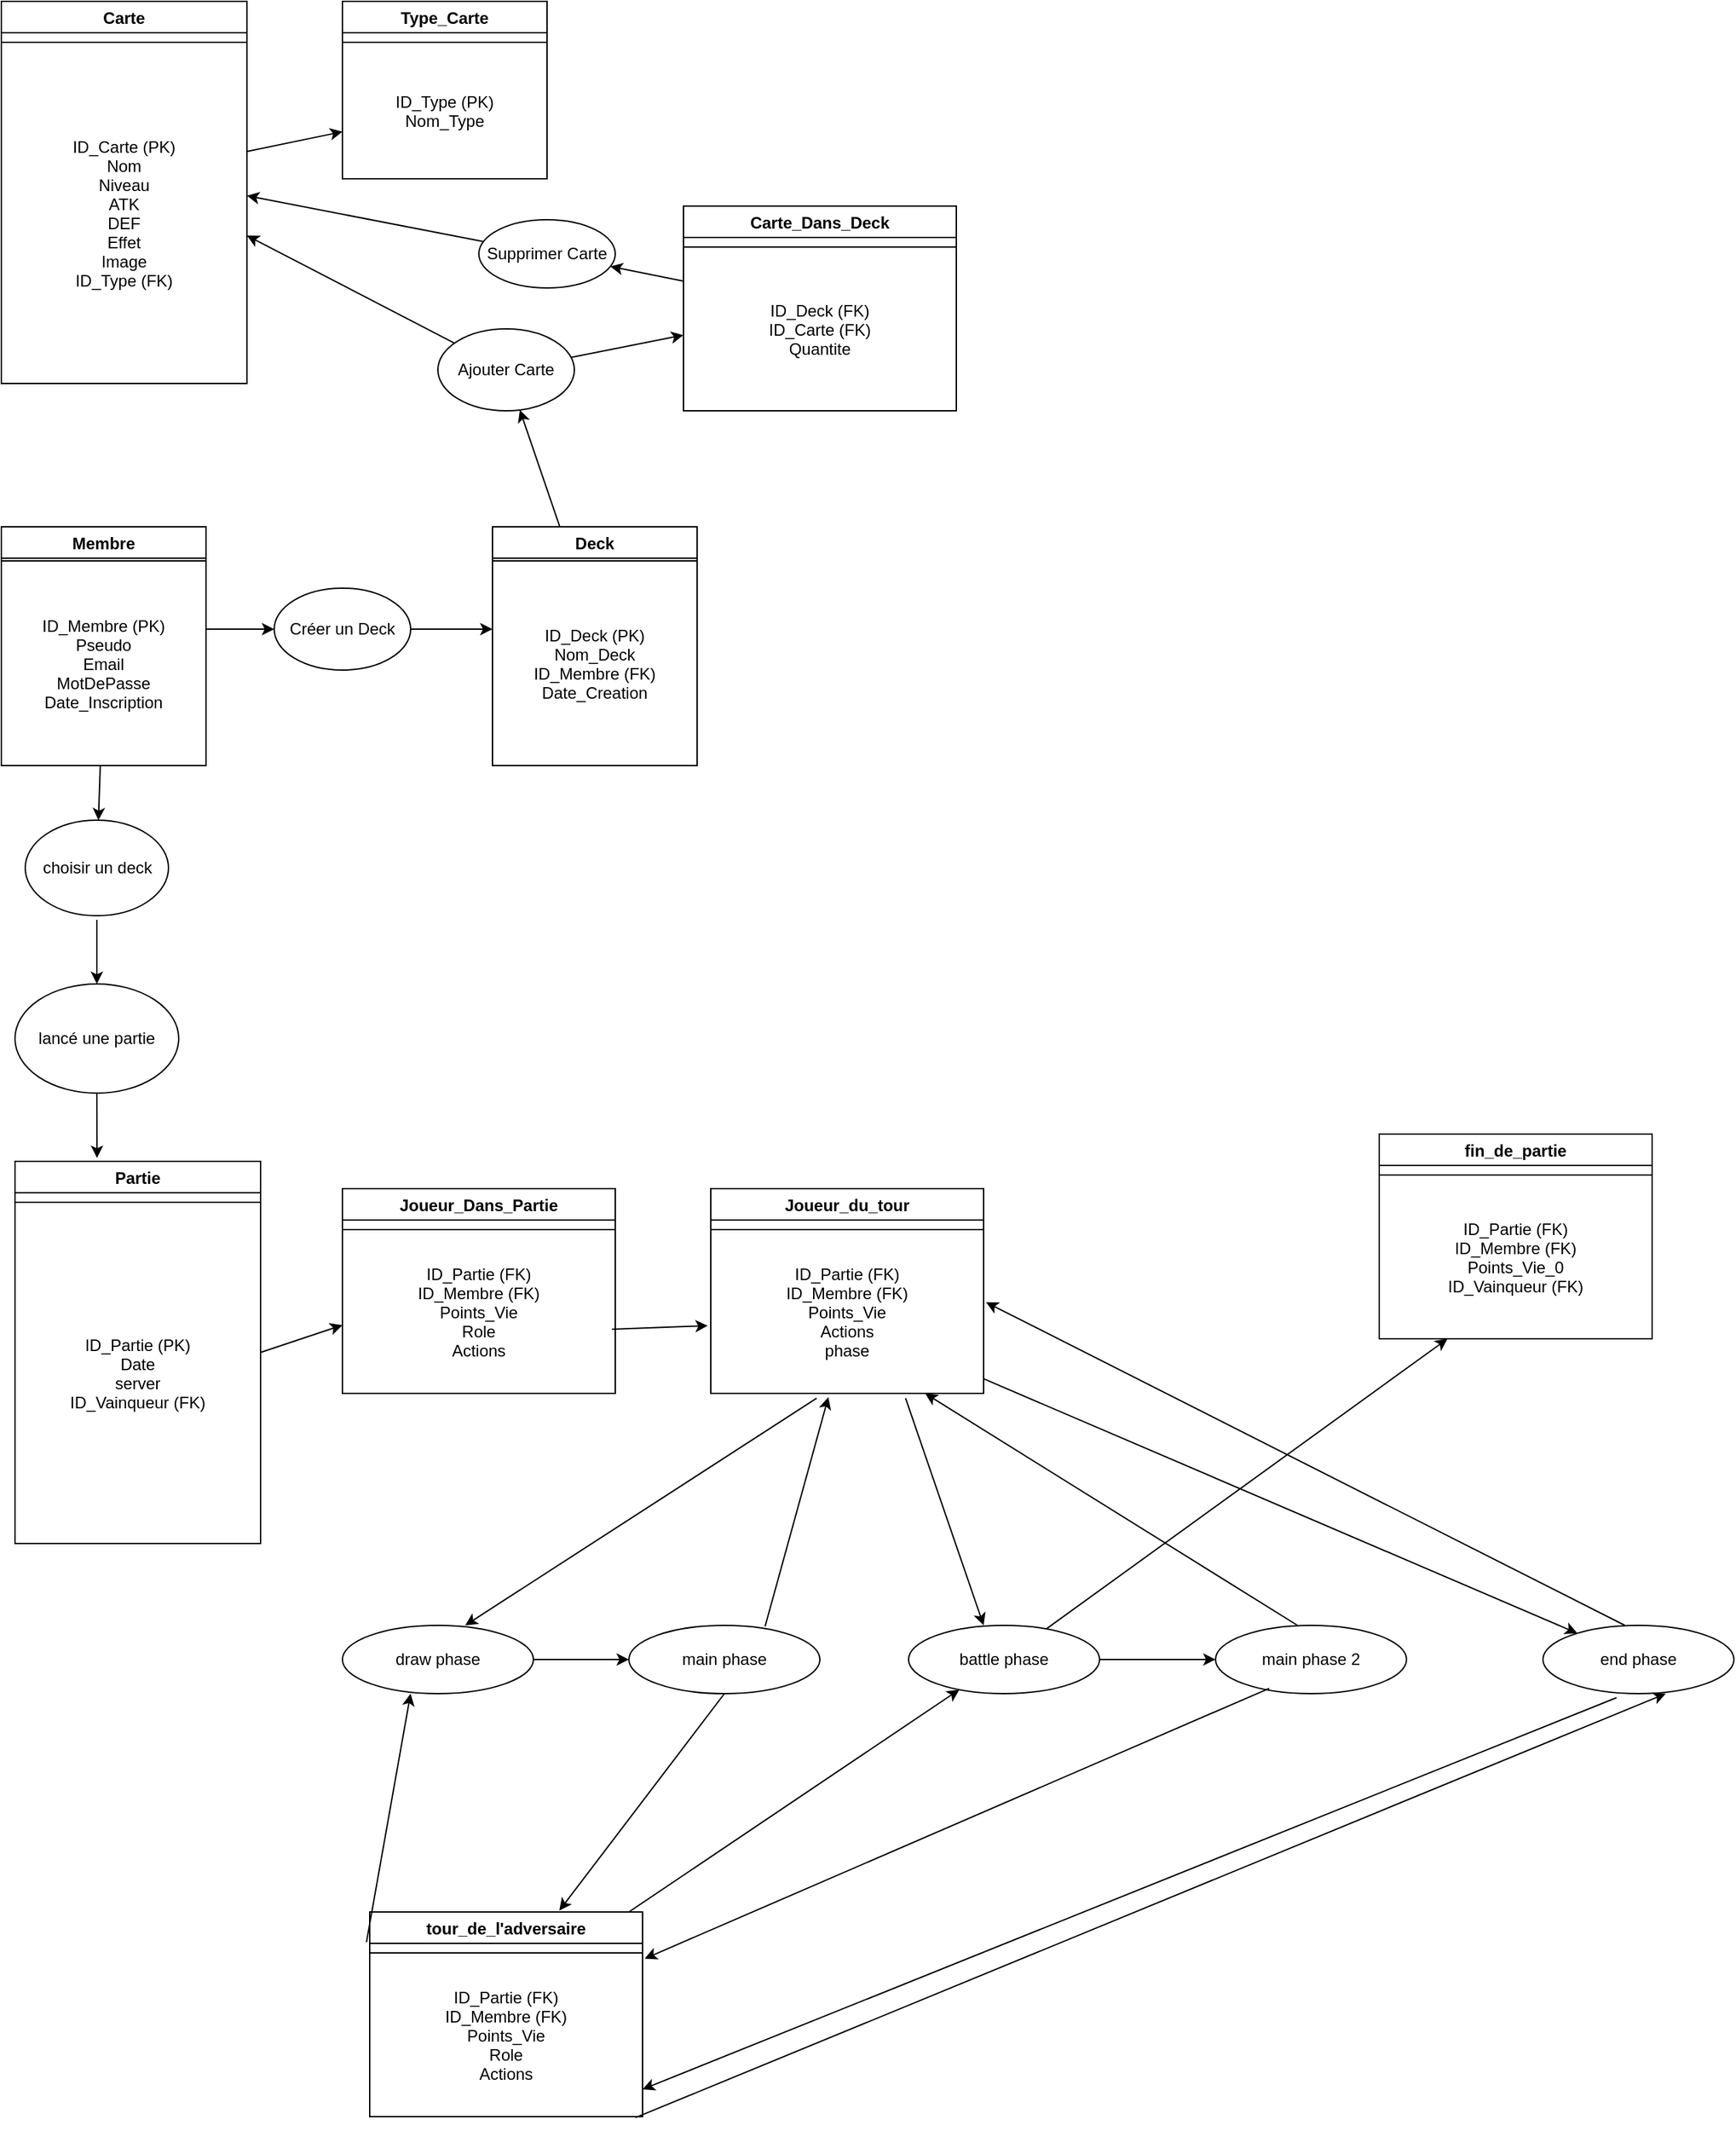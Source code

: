 <mxfile version="24.9.1">
  <diagram name="Page-1" id="_LlC5W7CyHL8jPYRGRaq">
    <mxGraphModel dx="2333" dy="1269" grid="1" gridSize="10" guides="1" tooltips="1" connect="1" arrows="1" fold="1" page="1" pageScale="1" pageWidth="827" pageHeight="1169" math="0" shadow="0">
      <root>
        <mxCell id="0" />
        <mxCell id="1" parent="0" />
        <mxCell id="2" value="Carte" style="swimlane" parent="1" vertex="1">
          <mxGeometry x="50" y="50" width="180" height="250" as="geometry" />
        </mxCell>
        <mxCell id="3" value="ID_Carte (PK)&#xa;Nom&#xa;Niveau&#xa;ATK&#xa;DEF&#xa;Effet&#xa;Image&#xa;ID_Type (FK)" parent="2" vertex="1">
          <mxGeometry y="30" width="180" height="250" as="geometry" />
        </mxCell>
        <mxCell id="4" value="Type_Carte" style="swimlane" parent="1" vertex="1">
          <mxGeometry x="300" y="50" width="150" height="130" as="geometry" />
        </mxCell>
        <mxCell id="5" value="ID_Type (PK)&#xa;Nom_Type" parent="4" vertex="1">
          <mxGeometry y="30" width="150" height="100" as="geometry" />
        </mxCell>
        <mxCell id="6" value="Membre" style="swimlane" parent="1" vertex="1">
          <mxGeometry x="50" y="435" width="150" height="150" as="geometry">
            <mxRectangle x="50" y="435" width="80" height="30" as="alternateBounds" />
          </mxGeometry>
        </mxCell>
        <mxCell id="7" value="ID_Membre (PK)&#xa;Pseudo&#xa;Email&#xa;MotDePasse&#xa;Date_Inscription" parent="6" vertex="1">
          <mxGeometry y="25" width="150" height="150" as="geometry" />
        </mxCell>
        <mxCell id="8" value="Deck" style="swimlane" parent="1" vertex="1">
          <mxGeometry x="410" y="435" width="150" height="150" as="geometry">
            <mxRectangle x="410" y="435" width="70" height="30" as="alternateBounds" />
          </mxGeometry>
        </mxCell>
        <mxCell id="9" value="ID_Deck (PK)&#xa;Nom_Deck&#xa;ID_Membre (FK)&#xa;Date_Creation" parent="8" vertex="1">
          <mxGeometry y="25" width="150" height="150" as="geometry" />
        </mxCell>
        <mxCell id="10" value="Carte_Dans_Deck" style="swimlane" parent="1" vertex="1">
          <mxGeometry x="550" y="200" width="200" height="150" as="geometry" />
        </mxCell>
        <mxCell id="11" value="ID_Deck (FK)&#xa;ID_Carte (FK)&#xa;Quantite" parent="10" vertex="1">
          <mxGeometry y="30" width="200" height="120" as="geometry" />
        </mxCell>
        <mxCell id="13" parent="1" source="6" target="BlxNrHbiSWlKl8deiEyq-23" edge="1">
          <mxGeometry relative="1" as="geometry" />
        </mxCell>
        <mxCell id="14" parent="1" source="BlxNrHbiSWlKl8deiEyq-23" target="8" edge="1">
          <mxGeometry relative="1" as="geometry" />
        </mxCell>
        <mxCell id="16" parent="1" source="8" target="BlxNrHbiSWlKl8deiEyq-22" edge="1">
          <mxGeometry relative="1" as="geometry" />
        </mxCell>
        <mxCell id="17" parent="1" source="BlxNrHbiSWlKl8deiEyq-22" target="10" edge="1">
          <mxGeometry relative="1" as="geometry" />
        </mxCell>
        <mxCell id="18" style="" parent="1" source="BlxNrHbiSWlKl8deiEyq-22" target="2" edge="1">
          <mxGeometry relative="1" as="geometry" />
        </mxCell>
        <mxCell id="19" value="Supprimer Carte" style="ellipse;whiteSpace=wrap;html=1;" parent="1" vertex="1">
          <mxGeometry x="400" y="210" width="100" height="50" as="geometry" />
        </mxCell>
        <mxCell id="20" parent="1" source="10" target="19" edge="1">
          <mxGeometry relative="1" as="geometry" />
        </mxCell>
        <mxCell id="21" parent="1" source="19" target="2" edge="1">
          <mxGeometry relative="1" as="geometry" />
        </mxCell>
        <mxCell id="BlxNrHbiSWlKl8deiEyq-22" value="Ajouter Carte" style="ellipse;whiteSpace=wrap;html=1;" parent="1" vertex="1">
          <mxGeometry x="370" y="290" width="100" height="60" as="geometry" />
        </mxCell>
        <mxCell id="BlxNrHbiSWlKl8deiEyq-23" value="Créer un Deck" style="ellipse;whiteSpace=wrap;html=1;" parent="1" vertex="1">
          <mxGeometry x="250" y="480" width="100" height="60" as="geometry" />
        </mxCell>
        <mxCell id="BlxNrHbiSWlKl8deiEyq-26" value="" style="endArrow=classic;html=1;rounded=0;exitX=1;exitY=0.32;exitDx=0;exitDy=0;exitPerimeter=0;" parent="1" source="3" target="5" edge="1">
          <mxGeometry width="50" height="50" relative="1" as="geometry">
            <mxPoint x="390" y="240" as="sourcePoint" />
            <mxPoint x="440" y="190" as="targetPoint" />
          </mxGeometry>
        </mxCell>
        <mxCell id="DeLmwCM3EVY96BffTBmT-21" value="Partie" style="swimlane" vertex="1" parent="1">
          <mxGeometry x="60" y="900" width="180" height="250" as="geometry" />
        </mxCell>
        <mxCell id="DeLmwCM3EVY96BffTBmT-22" value="ID_Partie (PK)&#xa;Date&#xa;server&#xa;ID_Vainqueur (FK)" vertex="1" parent="DeLmwCM3EVY96BffTBmT-21">
          <mxGeometry y="30" width="180" height="250" as="geometry" />
        </mxCell>
        <mxCell id="DeLmwCM3EVY96BffTBmT-23" value="lancé une partie" style="ellipse;whiteSpace=wrap;html=1;" vertex="1" parent="1">
          <mxGeometry x="60" y="770" width="120" height="80" as="geometry" />
        </mxCell>
        <mxCell id="DeLmwCM3EVY96BffTBmT-26" value="" style="endArrow=classic;html=1;rounded=0;" edge="1" parent="1" source="7" target="DeLmwCM3EVY96BffTBmT-39">
          <mxGeometry width="50" height="50" relative="1" as="geometry">
            <mxPoint x="300" y="760" as="sourcePoint" />
            <mxPoint x="190" y="700" as="targetPoint" />
          </mxGeometry>
        </mxCell>
        <mxCell id="DeLmwCM3EVY96BffTBmT-27" value="" style="endArrow=classic;html=1;rounded=0;entryX=0.334;entryY=-0.01;entryDx=0;entryDy=0;entryPerimeter=0;" edge="1" parent="1" source="DeLmwCM3EVY96BffTBmT-23" target="DeLmwCM3EVY96BffTBmT-21">
          <mxGeometry width="50" height="50" relative="1" as="geometry">
            <mxPoint x="310" y="770" as="sourcePoint" />
            <mxPoint x="360" y="720" as="targetPoint" />
          </mxGeometry>
        </mxCell>
        <mxCell id="DeLmwCM3EVY96BffTBmT-28" value="draw phase" style="ellipse;whiteSpace=wrap;html=1;" vertex="1" parent="1">
          <mxGeometry x="300" y="1240" width="140" height="50" as="geometry" />
        </mxCell>
        <mxCell id="DeLmwCM3EVY96BffTBmT-29" value="main phase" style="ellipse;whiteSpace=wrap;html=1;" vertex="1" parent="1">
          <mxGeometry x="510" y="1240" width="140" height="50" as="geometry" />
        </mxCell>
        <mxCell id="DeLmwCM3EVY96BffTBmT-30" value="battle phase" style="ellipse;whiteSpace=wrap;html=1;" vertex="1" parent="1">
          <mxGeometry x="715" y="1240" width="140" height="50" as="geometry" />
        </mxCell>
        <mxCell id="DeLmwCM3EVY96BffTBmT-31" value="end phase" style="ellipse;whiteSpace=wrap;html=1;" vertex="1" parent="1">
          <mxGeometry x="1180" y="1240" width="140" height="50" as="geometry" />
        </mxCell>
        <mxCell id="DeLmwCM3EVY96BffTBmT-32" edge="1" parent="1" source="DeLmwCM3EVY96BffTBmT-28" target="DeLmwCM3EVY96BffTBmT-29">
          <mxGeometry relative="1" as="geometry" />
        </mxCell>
        <mxCell id="DeLmwCM3EVY96BffTBmT-34" edge="1" parent="1" source="DeLmwCM3EVY96BffTBmT-30" target="DeLmwCM3EVY96BffTBmT-37">
          <mxGeometry relative="1" as="geometry" />
        </mxCell>
        <mxCell id="DeLmwCM3EVY96BffTBmT-37" value="main phase 2" style="ellipse;whiteSpace=wrap;html=1;" vertex="1" parent="1">
          <mxGeometry x="940" y="1240" width="140" height="50" as="geometry" />
        </mxCell>
        <mxCell id="DeLmwCM3EVY96BffTBmT-38" value="" style="endArrow=classic;html=1;rounded=0;exitX=0.996;exitY=0.908;exitDx=0;exitDy=0;exitPerimeter=0;" edge="1" parent="1" source="DeLmwCM3EVY96BffTBmT-48" target="DeLmwCM3EVY96BffTBmT-31">
          <mxGeometry width="50" height="50" relative="1" as="geometry">
            <mxPoint x="590" y="1090" as="sourcePoint" />
            <mxPoint x="640" y="1040" as="targetPoint" />
          </mxGeometry>
        </mxCell>
        <mxCell id="DeLmwCM3EVY96BffTBmT-39" value="choisir un deck" style="ellipse;whiteSpace=wrap;html=1;" vertex="1" parent="1">
          <mxGeometry x="67.5" y="650" width="105" height="70" as="geometry" />
        </mxCell>
        <mxCell id="DeLmwCM3EVY96BffTBmT-40" value="" style="endArrow=classic;html=1;rounded=0;entryX=0.5;entryY=0;entryDx=0;entryDy=0;" edge="1" parent="1" target="DeLmwCM3EVY96BffTBmT-23">
          <mxGeometry width="50" height="50" relative="1" as="geometry">
            <mxPoint x="120" y="723" as="sourcePoint" />
            <mxPoint x="420" y="790" as="targetPoint" />
          </mxGeometry>
        </mxCell>
        <mxCell id="DeLmwCM3EVY96BffTBmT-41" value="Joueur_Dans_Partie" style="swimlane" vertex="1" parent="1">
          <mxGeometry x="300" y="920" width="200" height="150" as="geometry" />
        </mxCell>
        <mxCell id="DeLmwCM3EVY96BffTBmT-42" value="ID_Partie (FK)&#xa;ID_Membre (FK)&#xa;Points_Vie&#xa;Role&#xa;Actions" vertex="1" parent="DeLmwCM3EVY96BffTBmT-41">
          <mxGeometry y="30" width="200" height="120" as="geometry" />
        </mxCell>
        <mxCell id="DeLmwCM3EVY96BffTBmT-43" value="" style="endArrow=classic;html=1;rounded=0;exitX=1;exitY=0.44;exitDx=0;exitDy=0;exitPerimeter=0;" edge="1" parent="1" source="DeLmwCM3EVY96BffTBmT-22">
          <mxGeometry width="50" height="50" relative="1" as="geometry">
            <mxPoint x="250" y="1070" as="sourcePoint" />
            <mxPoint x="300" y="1020" as="targetPoint" />
          </mxGeometry>
        </mxCell>
        <mxCell id="DeLmwCM3EVY96BffTBmT-47" value="Joueur_du_tour" style="swimlane" vertex="1" parent="1">
          <mxGeometry x="570" y="920" width="200" height="150" as="geometry" />
        </mxCell>
        <mxCell id="DeLmwCM3EVY96BffTBmT-48" value="ID_Partie (FK)&#xa;ID_Membre (FK)&#xa;Points_Vie&#xa;Actions&#xa;phase" vertex="1" parent="DeLmwCM3EVY96BffTBmT-47">
          <mxGeometry y="30" width="200" height="120" as="geometry" />
        </mxCell>
        <mxCell id="DeLmwCM3EVY96BffTBmT-49" value="" style="endArrow=classic;html=1;rounded=0;exitX=0.388;exitY=1.03;exitDx=0;exitDy=0;exitPerimeter=0;entryX=0.643;entryY=0;entryDx=0;entryDy=0;entryPerimeter=0;" edge="1" parent="1" source="DeLmwCM3EVY96BffTBmT-48" target="DeLmwCM3EVY96BffTBmT-28">
          <mxGeometry width="50" height="50" relative="1" as="geometry">
            <mxPoint x="640" y="1160" as="sourcePoint" />
            <mxPoint x="690" y="1110" as="targetPoint" />
          </mxGeometry>
        </mxCell>
        <mxCell id="DeLmwCM3EVY96BffTBmT-50" value="" style="endArrow=classic;html=1;rounded=0;exitX=0.713;exitY=0.014;exitDx=0;exitDy=0;exitPerimeter=0;entryX=0.431;entryY=1.023;entryDx=0;entryDy=0;entryPerimeter=0;" edge="1" parent="1" source="DeLmwCM3EVY96BffTBmT-29" target="DeLmwCM3EVY96BffTBmT-48">
          <mxGeometry width="50" height="50" relative="1" as="geometry">
            <mxPoint x="640" y="1160" as="sourcePoint" />
            <mxPoint x="690" y="1110" as="targetPoint" />
          </mxGeometry>
        </mxCell>
        <mxCell id="DeLmwCM3EVY96BffTBmT-51" value="" style="endArrow=classic;html=1;rounded=0;exitX=0.714;exitY=1.03;exitDx=0;exitDy=0;exitPerimeter=0;entryX=0.393;entryY=0;entryDx=0;entryDy=0;entryPerimeter=0;" edge="1" parent="1" source="DeLmwCM3EVY96BffTBmT-48" target="DeLmwCM3EVY96BffTBmT-30">
          <mxGeometry width="50" height="50" relative="1" as="geometry">
            <mxPoint x="640" y="1160" as="sourcePoint" />
            <mxPoint x="690" y="1110" as="targetPoint" />
          </mxGeometry>
        </mxCell>
        <mxCell id="DeLmwCM3EVY96BffTBmT-55" value="" style="endArrow=classic;html=1;rounded=0;exitX=0.429;exitY=0;exitDx=0;exitDy=0;exitPerimeter=0;entryX=0.786;entryY=1.001;entryDx=0;entryDy=0;entryPerimeter=0;" edge="1" parent="1" source="DeLmwCM3EVY96BffTBmT-37" target="DeLmwCM3EVY96BffTBmT-48">
          <mxGeometry width="50" height="50" relative="1" as="geometry">
            <mxPoint x="640" y="1160" as="sourcePoint" />
            <mxPoint x="690" y="1110" as="targetPoint" />
          </mxGeometry>
        </mxCell>
        <mxCell id="DeLmwCM3EVY96BffTBmT-56" value="" style="endArrow=classic;html=1;rounded=0;exitX=0.988;exitY=0.608;exitDx=0;exitDy=0;exitPerimeter=0;entryX=-0.011;entryY=0.587;entryDx=0;entryDy=0;entryPerimeter=0;" edge="1" parent="1" source="DeLmwCM3EVY96BffTBmT-42" target="DeLmwCM3EVY96BffTBmT-48">
          <mxGeometry width="50" height="50" relative="1" as="geometry">
            <mxPoint x="690" y="1140" as="sourcePoint" />
            <mxPoint x="740" y="1090" as="targetPoint" />
          </mxGeometry>
        </mxCell>
        <mxCell id="DeLmwCM3EVY96BffTBmT-57" value="tour_de_l&#39;adversaire" style="swimlane" vertex="1" parent="1">
          <mxGeometry x="320" y="1450" width="200" height="150" as="geometry" />
        </mxCell>
        <mxCell id="DeLmwCM3EVY96BffTBmT-58" value="ID_Partie (FK)&#xa;ID_Membre (FK)&#xa;Points_Vie&#xa;Role&#xa;Actions" vertex="1" parent="DeLmwCM3EVY96BffTBmT-57">
          <mxGeometry y="30" width="200" height="120" as="geometry" />
        </mxCell>
        <mxCell id="DeLmwCM3EVY96BffTBmT-59" value="" style="endArrow=classic;html=1;rounded=0;exitX=0.385;exitY=1.06;exitDx=0;exitDy=0;exitPerimeter=0;entryX=1;entryY=0.833;entryDx=0;entryDy=0;entryPerimeter=0;" edge="1" parent="1" source="DeLmwCM3EVY96BffTBmT-31" target="DeLmwCM3EVY96BffTBmT-58">
          <mxGeometry width="50" height="50" relative="1" as="geometry">
            <mxPoint x="710" y="1450" as="sourcePoint" />
            <mxPoint x="760" y="1400" as="targetPoint" />
          </mxGeometry>
        </mxCell>
        <mxCell id="DeLmwCM3EVY96BffTBmT-60" value="" style="endArrow=classic;html=1;rounded=0;exitX=-0.012;exitY=0.148;exitDx=0;exitDy=0;exitPerimeter=0;entryX=0.357;entryY=1;entryDx=0;entryDy=0;entryPerimeter=0;" edge="1" parent="1" source="DeLmwCM3EVY96BffTBmT-57" target="DeLmwCM3EVY96BffTBmT-28">
          <mxGeometry width="50" height="50" relative="1" as="geometry">
            <mxPoint x="710" y="1450" as="sourcePoint" />
            <mxPoint x="760" y="1400" as="targetPoint" />
          </mxGeometry>
        </mxCell>
        <mxCell id="DeLmwCM3EVY96BffTBmT-61" value="" style="endArrow=classic;html=1;rounded=0;exitX=0.5;exitY=1;exitDx=0;exitDy=0;entryX=0.695;entryY=-0.007;entryDx=0;entryDy=0;entryPerimeter=0;" edge="1" parent="1" source="DeLmwCM3EVY96BffTBmT-29" target="DeLmwCM3EVY96BffTBmT-57">
          <mxGeometry width="50" height="50" relative="1" as="geometry">
            <mxPoint x="710" y="1450" as="sourcePoint" />
            <mxPoint x="760" y="1400" as="targetPoint" />
          </mxGeometry>
        </mxCell>
        <mxCell id="DeLmwCM3EVY96BffTBmT-62" value="" style="endArrow=classic;html=1;rounded=0;exitX=0.95;exitY=0;exitDx=0;exitDy=0;exitPerimeter=0;" edge="1" parent="1" source="DeLmwCM3EVY96BffTBmT-57" target="DeLmwCM3EVY96BffTBmT-30">
          <mxGeometry width="50" height="50" relative="1" as="geometry">
            <mxPoint x="710" y="1450" as="sourcePoint" />
            <mxPoint x="760" y="1400" as="targetPoint" />
          </mxGeometry>
        </mxCell>
        <mxCell id="DeLmwCM3EVY96BffTBmT-63" value="" style="endArrow=classic;html=1;rounded=0;exitX=0.281;exitY=0.923;exitDx=0;exitDy=0;exitPerimeter=0;entryX=1.008;entryY=0.035;entryDx=0;entryDy=0;entryPerimeter=0;" edge="1" parent="1" source="DeLmwCM3EVY96BffTBmT-37" target="DeLmwCM3EVY96BffTBmT-58">
          <mxGeometry width="50" height="50" relative="1" as="geometry">
            <mxPoint x="710" y="1450" as="sourcePoint" />
            <mxPoint x="760" y="1400" as="targetPoint" />
          </mxGeometry>
        </mxCell>
        <mxCell id="DeLmwCM3EVY96BffTBmT-64" value="" style="endArrow=classic;html=1;rounded=0;exitX=0.974;exitY=1.006;exitDx=0;exitDy=0;exitPerimeter=0;entryX=0.643;entryY=1;entryDx=0;entryDy=0;entryPerimeter=0;" edge="1" parent="1" source="DeLmwCM3EVY96BffTBmT-58" target="DeLmwCM3EVY96BffTBmT-31">
          <mxGeometry width="50" height="50" relative="1" as="geometry">
            <mxPoint x="625" y="1620" as="sourcePoint" />
            <mxPoint x="675" y="1570" as="targetPoint" />
          </mxGeometry>
        </mxCell>
        <mxCell id="DeLmwCM3EVY96BffTBmT-65" value="" style="endArrow=classic;html=1;rounded=0;exitX=0.429;exitY=0;exitDx=0;exitDy=0;exitPerimeter=0;entryX=1.009;entryY=0.444;entryDx=0;entryDy=0;entryPerimeter=0;" edge="1" parent="1" source="DeLmwCM3EVY96BffTBmT-31" target="DeLmwCM3EVY96BffTBmT-48">
          <mxGeometry relative="1" as="geometry">
            <mxPoint x="700" y="1370" as="sourcePoint" />
            <mxPoint x="800" y="1370" as="targetPoint" />
          </mxGeometry>
        </mxCell>
        <mxCell id="DeLmwCM3EVY96BffTBmT-67" value="" style="endArrow=classic;html=1;rounded=0;entryX=0.25;entryY=1;entryDx=0;entryDy=0;" edge="1" parent="1" source="DeLmwCM3EVY96BffTBmT-30" target="DeLmwCM3EVY96BffTBmT-72">
          <mxGeometry width="50" height="50" relative="1" as="geometry">
            <mxPoint x="820" y="1240" as="sourcePoint" />
            <mxPoint x="1110" y="1040" as="targetPoint" />
          </mxGeometry>
        </mxCell>
        <mxCell id="DeLmwCM3EVY96BffTBmT-71" value="fin_de_partie" style="swimlane" vertex="1" parent="1">
          <mxGeometry x="1060" y="880" width="200" height="150" as="geometry" />
        </mxCell>
        <mxCell id="DeLmwCM3EVY96BffTBmT-72" value="ID_Partie (FK)&#xa;ID_Membre (FK)&#xa;Points_Vie_0&#xa;ID_Vainqueur (FK)" vertex="1" parent="DeLmwCM3EVY96BffTBmT-71">
          <mxGeometry y="30" width="200" height="120" as="geometry" />
        </mxCell>
      </root>
    </mxGraphModel>
  </diagram>
</mxfile>
